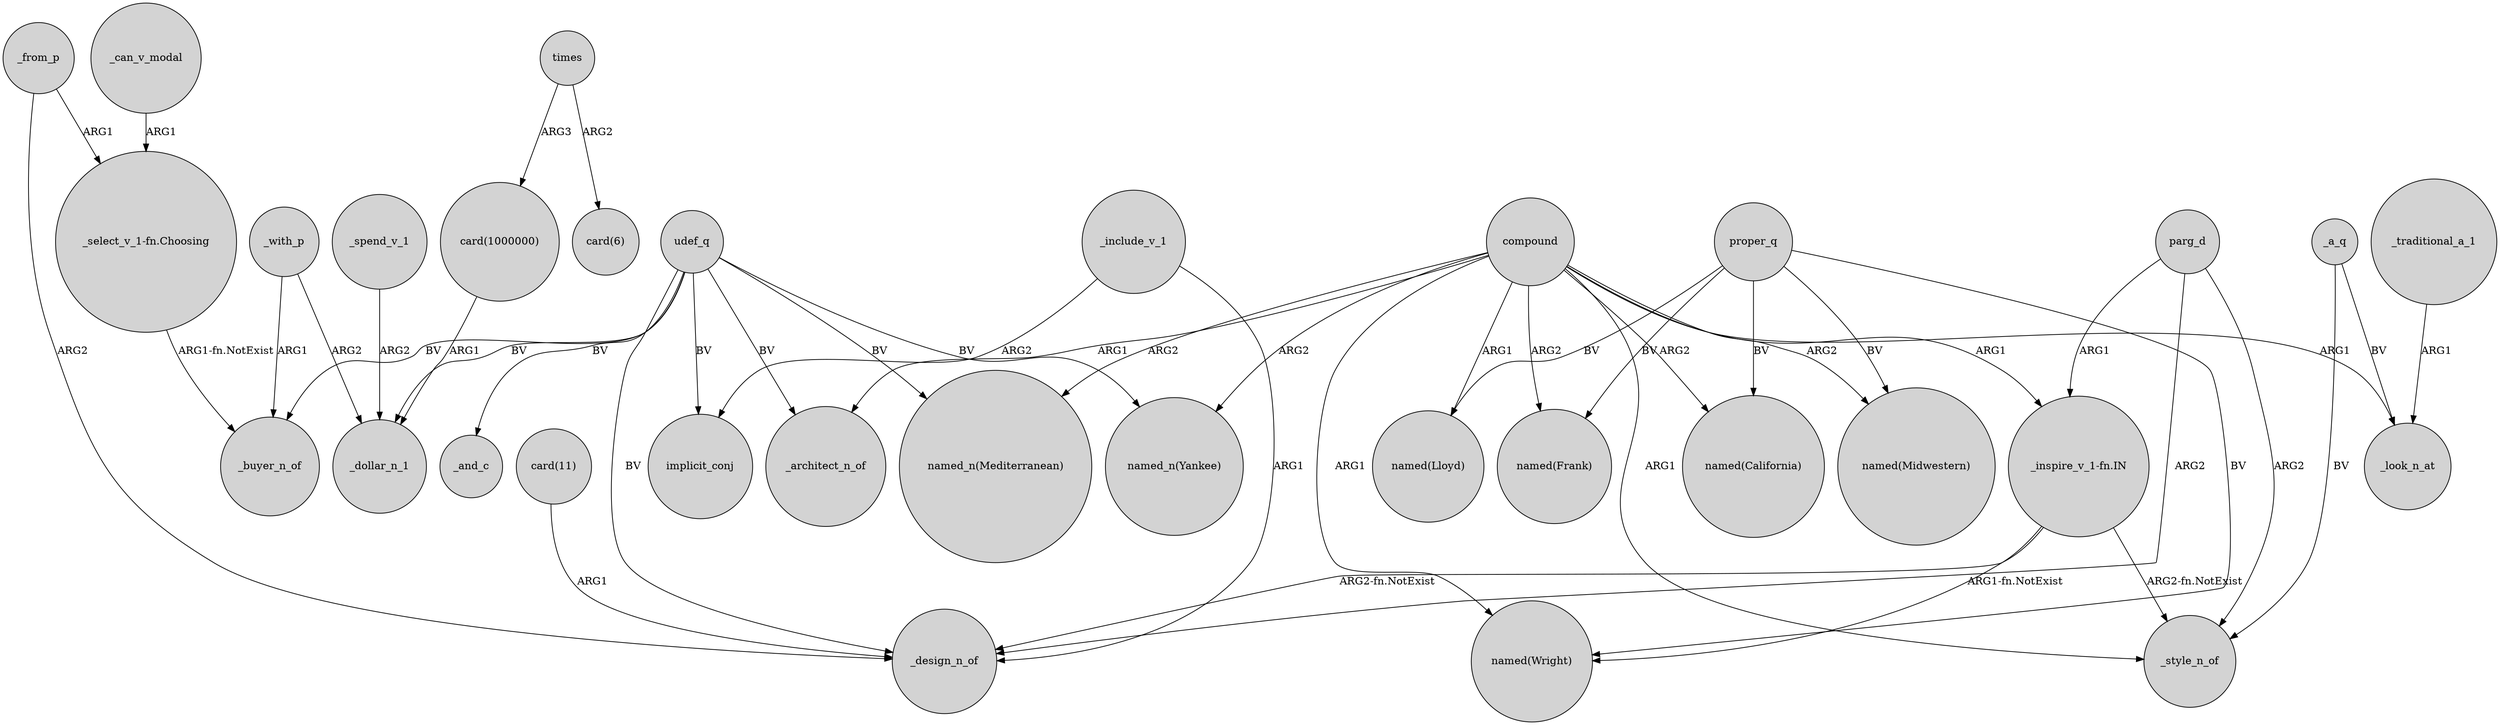 digraph {
	node [shape=circle style=filled]
	_from_p -> "_select_v_1-fn.Choosing" [label=ARG1]
	"card(1000000)" -> _dollar_n_1 [label=ARG1]
	udef_q -> _architect_n_of [label=BV]
	_can_v_modal -> "_select_v_1-fn.Choosing" [label=ARG1]
	parg_d -> "_inspire_v_1-fn.IN" [label=ARG1]
	"_select_v_1-fn.Choosing" -> _buyer_n_of [label="ARG1-fn.NotExist"]
	_with_p -> _buyer_n_of [label=ARG1]
	udef_q -> _buyer_n_of [label=BV]
	proper_q -> "named(Wright)" [label=BV]
	compound -> _look_n_at [label=ARG1]
	compound -> _style_n_of [label=ARG1]
	proper_q -> "named(California)" [label=BV]
	compound -> _architect_n_of [label=ARG1]
	times -> "card(6)" [label=ARG2]
	compound -> "_inspire_v_1-fn.IN" [label=ARG1]
	_include_v_1 -> implicit_conj [label=ARG2]
	udef_q -> "named_n(Mediterranean)" [label=BV]
	udef_q -> implicit_conj [label=BV]
	proper_q -> "named(Frank)" [label=BV]
	_spend_v_1 -> _dollar_n_1 [label=ARG2]
	proper_q -> "named(Lloyd)" [label=BV]
	parg_d -> _style_n_of [label=ARG2]
	_from_p -> _design_n_of [label=ARG2]
	_traditional_a_1 -> _look_n_at [label=ARG1]
	"_inspire_v_1-fn.IN" -> "named(Wright)" [label="ARG1-fn.NotExist"]
	"_inspire_v_1-fn.IN" -> _style_n_of [label="ARG2-fn.NotExist"]
	compound -> "named(Midwestern)" [label=ARG2]
	udef_q -> "named_n(Yankee)" [label=BV]
	times -> "card(1000000)" [label=ARG3]
	proper_q -> "named(Midwestern)" [label=BV]
	compound -> "named_n(Mediterranean)" [label=ARG2]
	compound -> "named_n(Yankee)" [label=ARG2]
	"_inspire_v_1-fn.IN" -> _design_n_of [label="ARG2-fn.NotExist"]
	udef_q -> _design_n_of [label=BV]
	compound -> "named(California)" [label=ARG2]
	_include_v_1 -> _design_n_of [label=ARG1]
	udef_q -> _and_c [label=BV]
	"card(11)" -> _design_n_of [label=ARG1]
	_a_q -> _style_n_of [label=BV]
	_a_q -> _look_n_at [label=BV]
	compound -> "named(Lloyd)" [label=ARG1]
	compound -> "named(Frank)" [label=ARG2]
	parg_d -> _design_n_of [label=ARG2]
	udef_q -> _dollar_n_1 [label=BV]
	compound -> "named(Wright)" [label=ARG1]
	_with_p -> _dollar_n_1 [label=ARG2]
}
